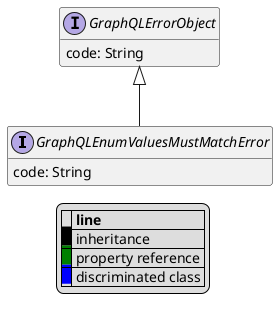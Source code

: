 @startuml

hide empty fields
hide empty methods
legend
|= |= line |
|<back:black>   </back>| inheritance |
|<back:green>   </back>| property reference |
|<back:blue>   </back>| discriminated class |
endlegend
interface GraphQLEnumValuesMustMatchError [[GraphQLEnumValuesMustMatchError.svg]] extends GraphQLErrorObject {
    code: String
}
interface GraphQLErrorObject [[GraphQLErrorObject.svg]]  {
    code: String
}





@enduml
